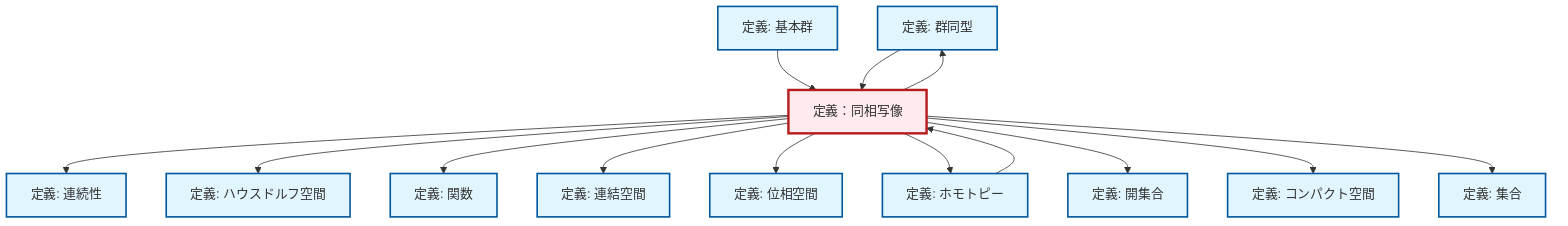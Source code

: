 graph TD
    classDef definition fill:#e1f5fe,stroke:#01579b,stroke-width:2px
    classDef theorem fill:#f3e5f5,stroke:#4a148c,stroke-width:2px
    classDef axiom fill:#fff3e0,stroke:#e65100,stroke-width:2px
    classDef example fill:#e8f5e9,stroke:#1b5e20,stroke-width:2px
    classDef current fill:#ffebee,stroke:#b71c1c,stroke-width:3px
    def-isomorphism["定義: 群同型"]:::definition
    def-fundamental-group["定義: 基本群"]:::definition
    def-connected["定義: 連結空間"]:::definition
    def-homotopy["定義: ホモトピー"]:::definition
    def-open-set["定義: 開集合"]:::definition
    def-set["定義: 集合"]:::definition
    def-homeomorphism["定義：同相写像"]:::definition
    def-continuity["定義: 連続性"]:::definition
    def-function["定義: 関数"]:::definition
    def-compact["定義: コンパクト空間"]:::definition
    def-topological-space["定義: 位相空間"]:::definition
    def-hausdorff["定義: ハウスドルフ空間"]:::definition
    def-homeomorphism --> def-continuity
    def-homeomorphism --> def-hausdorff
    def-homeomorphism --> def-function
    def-fundamental-group --> def-homeomorphism
    def-homotopy --> def-homeomorphism
    def-isomorphism --> def-homeomorphism
    def-homeomorphism --> def-connected
    def-homeomorphism --> def-topological-space
    def-homeomorphism --> def-homotopy
    def-homeomorphism --> def-isomorphism
    def-homeomorphism --> def-open-set
    def-homeomorphism --> def-compact
    def-homeomorphism --> def-set
    class def-homeomorphism current